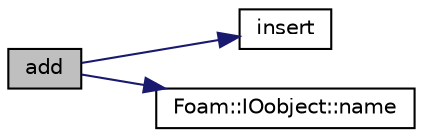 digraph "add"
{
  bgcolor="transparent";
  edge [fontname="Helvetica",fontsize="10",labelfontname="Helvetica",labelfontsize="10"];
  node [fontname="Helvetica",fontsize="10",shape=record];
  rankdir="LR";
  Node1 [label="add",height=0.2,width=0.4,color="black", fillcolor="grey75", style="filled", fontcolor="black"];
  Node1 -> Node2 [color="midnightblue",fontsize="10",style="solid",fontname="Helvetica"];
  Node2 [label="insert",height=0.2,width=0.4,color="black",URL="$a03916.html#ac3c1fc80c032bac12dfeb7842c1353ee"];
  Node1 -> Node3 [color="midnightblue",fontsize="10",style="solid",fontname="Helvetica"];
  Node3 [label="Foam::IOobject::name",height=0.2,width=0.4,color="black",URL="$a01179.html#a75b72488d2e82151b025744974919d5d",tooltip="Return name. "];
}
